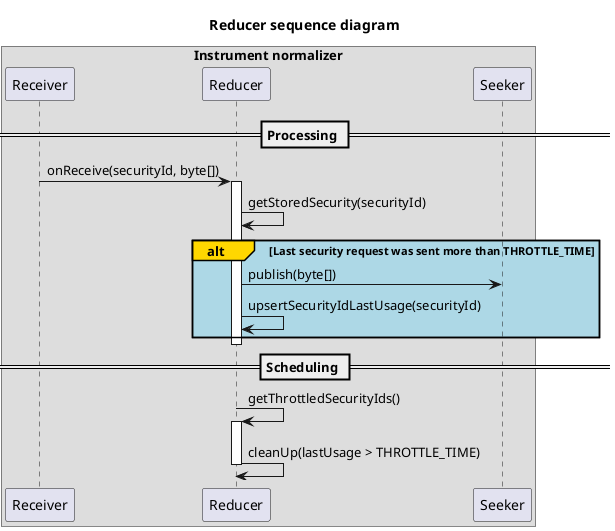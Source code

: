 @startuml

title Reducer sequence diagram


box "Instrument normalizer"
participant Receiver order 20 
participant Reducer order 30 
participant Seeker order 40 
end box
== Processing ==
Receiver -> Reducer : onReceive(securityId, byte[])
activate Reducer
Reducer -> Reducer : getStoredSecurity(securityId)
alt#Gold #LightBlue Last security request was sent more than THROTTLE_TIME
Reducer -> Seeker : publish(byte[])  
Reducer -> Reducer : upsertSecurityIdLastUsage(securityId)
end
deactivate Reducer
== Scheduling ==
Reducer -> Reducer : getThrottledSecurityIds()
activate Reducer
Reducer -> Reducer : cleanUp(lastUsage > THROTTLE_TIME)
deactivate Reducer

@enduml
